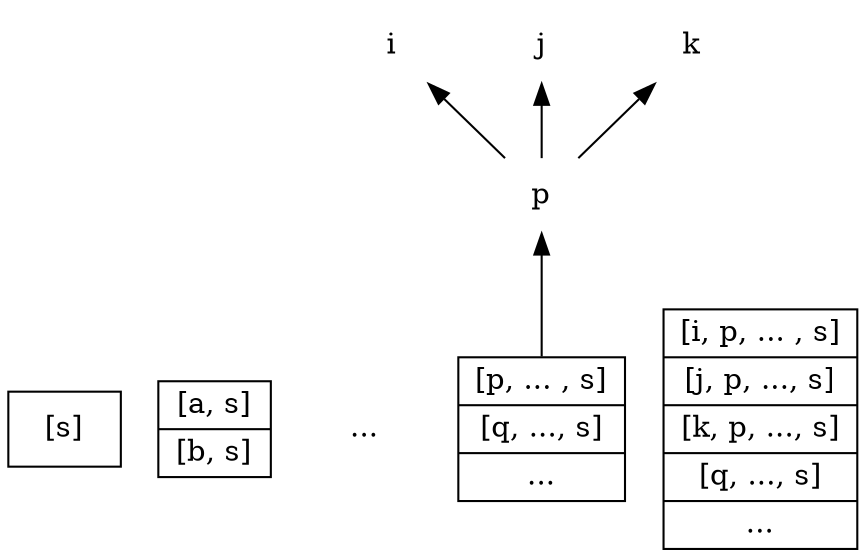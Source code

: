 digraph G{
	node[shape=record]
    s0[label="[s]"];
    s1[label="{[a, s] | [b, s]}"];
    sdot[shape=plaintext, label="..."];
    i[shape=plaintext];
    j[shape=plaintext];
    k[shape=plaintext];
    p[shape=plaintext];
    si[label="{[p, ... , s] | [q, ..., s] | ... }"];
    i->p[dir=back];
    j->p[dir=back];
    k->p[dir=back];
    p->si[dir=back];
    si1[label="{[i, p, ... , s] | [j, p, ..., s] | [k, p, ..., s] | [q, ..., s] | ... }"];
    {rank=same s0 s1 sdot si si1}
}
